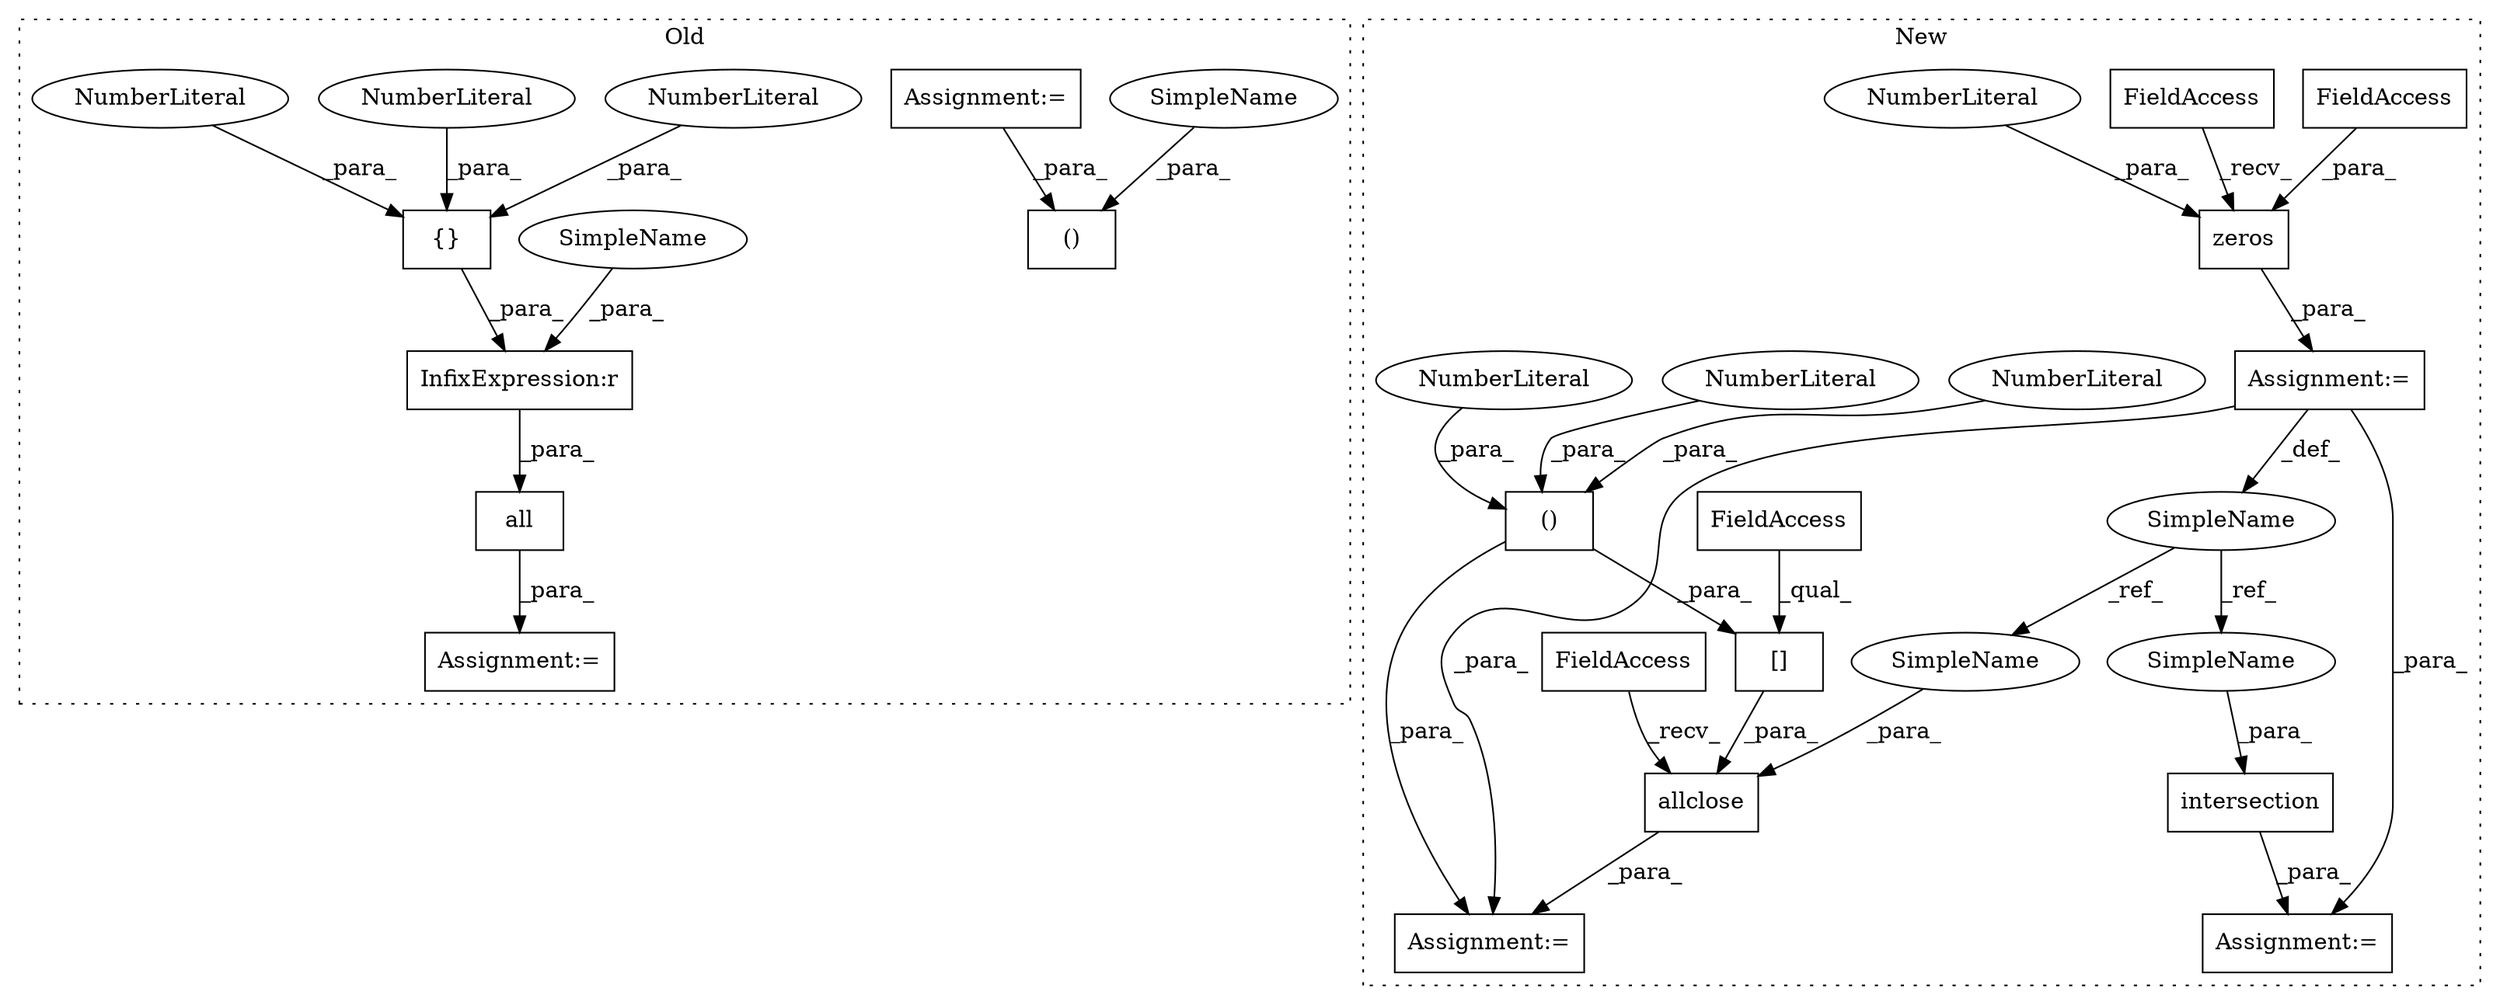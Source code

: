 digraph G {
subgraph cluster0 {
1 [label="()" a="106" s="5959" l="47" shape="box"];
15 [label="Assignment:=" a="7" s="5861" l="12" shape="box"];
20 [label="InfixExpression:r" a="27" s="6179" l="4" shape="box"];
21 [label="all" a="32" s="6174,6199" l="4,1" shape="box"];
22 [label="{}" a="4" s="6192,6198" l="1,1" shape="box"];
23 [label="NumberLiteral" a="34" s="6195" l="1" shape="ellipse"];
24 [label="NumberLiteral" a="34" s="6197" l="1" shape="ellipse"];
25 [label="NumberLiteral" a="34" s="6193" l="1" shape="ellipse"];
26 [label="Assignment:=" a="7" s="6173" l="1" shape="box"];
29 [label="SimpleName" a="42" s="5959" l="1" shape="ellipse"];
30 [label="SimpleName" a="42" s="6178" l="1" shape="ellipse"];
label = "Old";
style="dotted";
}
subgraph cluster1 {
2 [label="allclose" a="32" s="5318,5374" l="9,1" shape="box"];
3 [label="FieldAccess" a="22" s="5312" l="5" shape="box"];
4 [label="zeros" a="32" s="5218,5239" l="6,1" shape="box"];
5 [label="NumberLiteral" a="34" s="5224" l="1" shape="ellipse"];
6 [label="FieldAccess" a="22" s="5226" l="5" shape="box"];
7 [label="FieldAccess" a="22" s="5212" l="5" shape="box"];
8 [label="Assignment:=" a="7" s="5211" l="1" shape="box"];
9 [label="Assignment:=" a="7" s="5311" l="1" shape="box"];
10 [label="()" a="106" s="5343" l="29" shape="box"];
11 [label="NumberLiteral" a="34" s="5357" l="1" shape="ellipse"];
12 [label="NumberLiteral" a="34" s="5343" l="1" shape="ellipse"];
13 [label="[]" a="2" s="5329,5372" l="14,2" shape="box"];
14 [label="FieldAccess" a="22" s="5329" l="5" shape="box"];
16 [label="NumberLiteral" a="34" s="5371" l="1" shape="ellipse"];
17 [label="SimpleName" a="42" s="5210" l="1" shape="ellipse"];
18 [label="intersection" a="32" s="5255,5303" l="13,1" shape="box"];
19 [label="Assignment:=" a="7" s="5249" l="1" shape="box"];
27 [label="SimpleName" a="42" s="5327" l="1" shape="ellipse"];
28 [label="SimpleName" a="42" s="5302" l="1" shape="ellipse"];
label = "New";
style="dotted";
}
2 -> 9 [label="_para_"];
3 -> 2 [label="_recv_"];
4 -> 8 [label="_para_"];
5 -> 4 [label="_para_"];
6 -> 4 [label="_para_"];
7 -> 4 [label="_recv_"];
8 -> 9 [label="_para_"];
8 -> 19 [label="_para_"];
8 -> 17 [label="_def_"];
10 -> 13 [label="_para_"];
10 -> 9 [label="_para_"];
11 -> 10 [label="_para_"];
12 -> 10 [label="_para_"];
13 -> 2 [label="_para_"];
14 -> 13 [label="_qual_"];
15 -> 1 [label="_para_"];
16 -> 10 [label="_para_"];
17 -> 27 [label="_ref_"];
17 -> 28 [label="_ref_"];
18 -> 19 [label="_para_"];
20 -> 21 [label="_para_"];
21 -> 26 [label="_para_"];
22 -> 20 [label="_para_"];
23 -> 22 [label="_para_"];
24 -> 22 [label="_para_"];
25 -> 22 [label="_para_"];
27 -> 2 [label="_para_"];
28 -> 18 [label="_para_"];
29 -> 1 [label="_para_"];
30 -> 20 [label="_para_"];
}